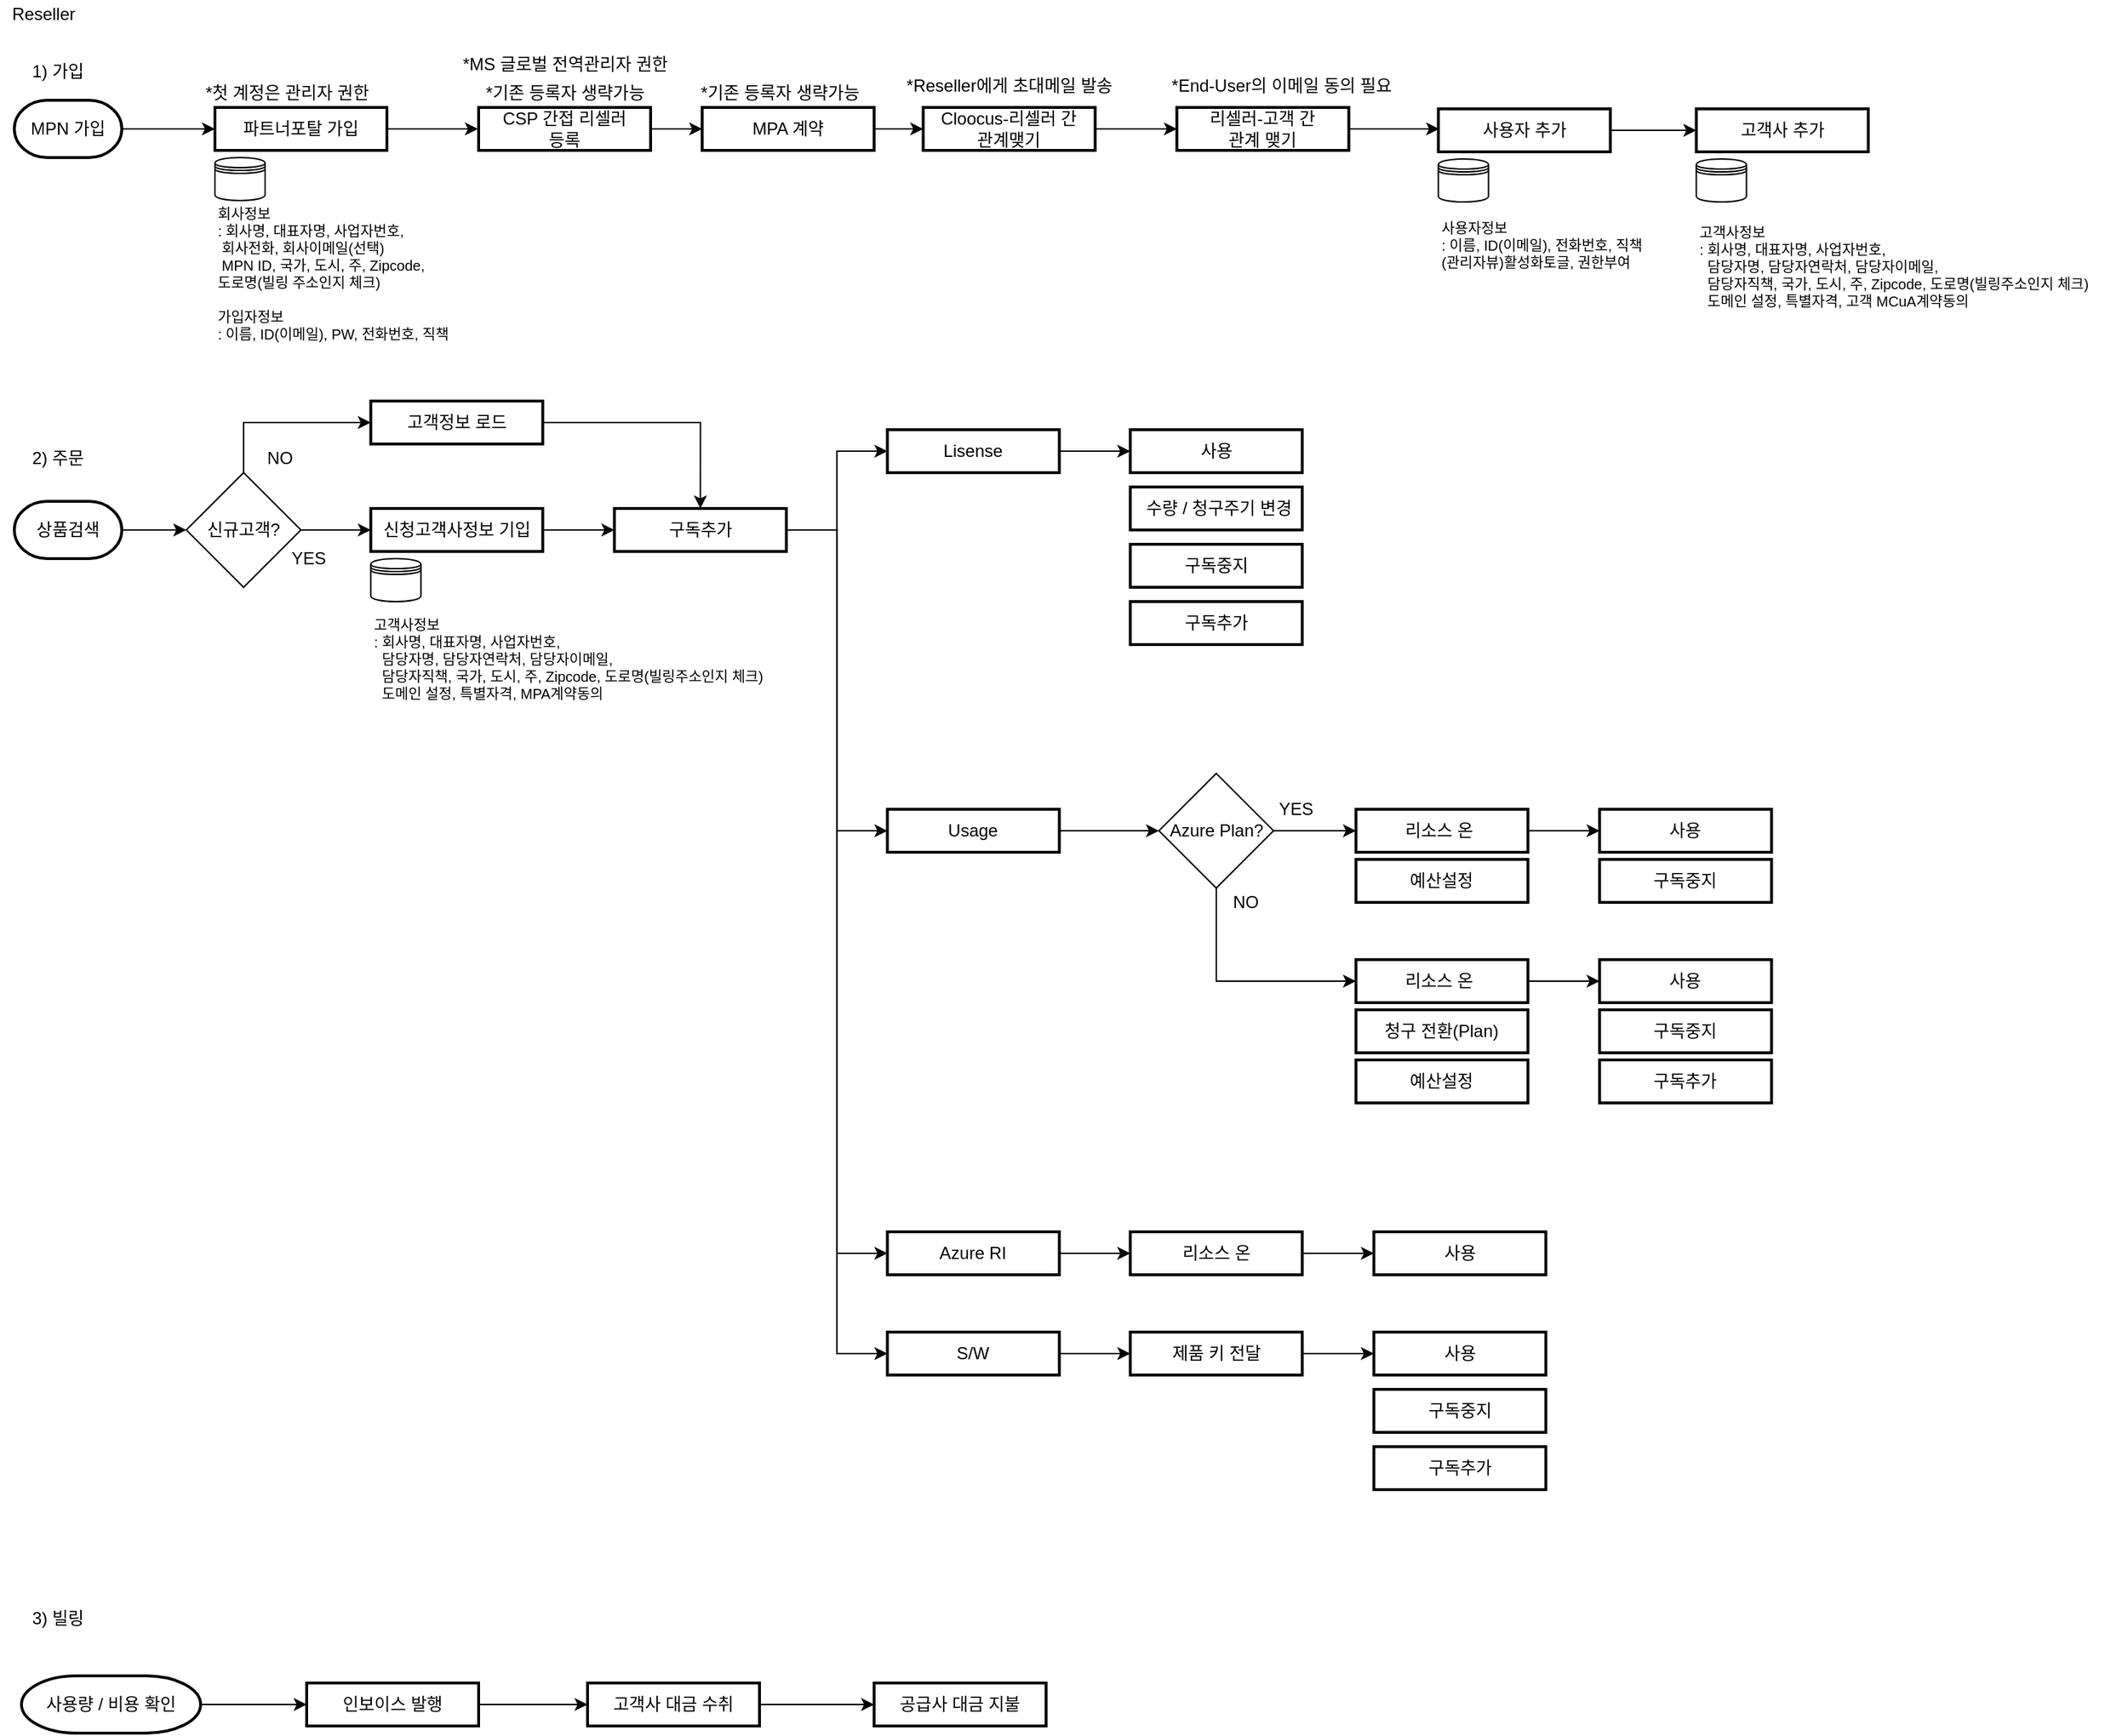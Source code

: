 <mxfile version="15.9.4" type="github">
  <diagram id="EBI2LygRZCxqeJW2eF5e" name="Page-1">
    <mxGraphModel dx="1422" dy="794" grid="1" gridSize="10" guides="1" tooltips="1" connect="1" arrows="1" fold="1" page="1" pageScale="1" pageWidth="827" pageHeight="1169" math="0" shadow="0">
      <root>
        <mxCell id="0" />
        <mxCell id="1" parent="0" />
        <mxCell id="jZ0jSoJBSHUuLXD9sUMY-5" value="Reseller" style="text;html=1;resizable=0;autosize=1;align=center;verticalAlign=middle;points=[];fillColor=none;strokeColor=none;rounded=0;" parent="1" vertex="1">
          <mxGeometry x="20" y="20" width="60" height="20" as="geometry" />
        </mxCell>
        <mxCell id="jZ0jSoJBSHUuLXD9sUMY-8" value="2) 주문" style="text;html=1;resizable=0;autosize=1;align=center;verticalAlign=middle;points=[];fillColor=none;strokeColor=none;rounded=0;" parent="1" vertex="1">
          <mxGeometry x="35" y="330" width="50" height="20" as="geometry" />
        </mxCell>
        <mxCell id="jZ0jSoJBSHUuLXD9sUMY-17" value="1) 가입" style="text;html=1;resizable=0;autosize=1;align=center;verticalAlign=middle;points=[];fillColor=none;strokeColor=none;rounded=0;" parent="1" vertex="1">
          <mxGeometry x="35" y="60" width="50" height="20" as="geometry" />
        </mxCell>
        <mxCell id="jZ0jSoJBSHUuLXD9sUMY-18" value="3) 빌링" style="text;html=1;resizable=0;autosize=1;align=center;verticalAlign=middle;points=[];fillColor=none;strokeColor=none;rounded=0;" parent="1" vertex="1">
          <mxGeometry x="35" y="1140" width="50" height="20" as="geometry" />
        </mxCell>
        <mxCell id="jZ0jSoJBSHUuLXD9sUMY-29" style="edgeStyle=orthogonalEdgeStyle;rounded=0;orthogonalLoop=1;jettySize=auto;html=1;entryX=0;entryY=0.5;entryDx=0;entryDy=0;" parent="1" source="jZ0jSoJBSHUuLXD9sUMY-20" target="jZ0jSoJBSHUuLXD9sUMY-21" edge="1">
          <mxGeometry relative="1" as="geometry" />
        </mxCell>
        <mxCell id="jZ0jSoJBSHUuLXD9sUMY-20" value="MPN 가입" style="strokeWidth=2;html=1;shape=mxgraph.flowchart.terminator;whiteSpace=wrap;" parent="1" vertex="1">
          <mxGeometry x="30" y="90" width="75" height="40" as="geometry" />
        </mxCell>
        <mxCell id="jZ0jSoJBSHUuLXD9sUMY-31" style="edgeStyle=orthogonalEdgeStyle;rounded=0;orthogonalLoop=1;jettySize=auto;html=1;entryX=0;entryY=0.5;entryDx=0;entryDy=0;" parent="1" source="jZ0jSoJBSHUuLXD9sUMY-21" edge="1">
          <mxGeometry relative="1" as="geometry">
            <mxPoint x="353.5" y="110" as="targetPoint" />
          </mxGeometry>
        </mxCell>
        <mxCell id="jZ0jSoJBSHUuLXD9sUMY-21" value="파트너포탈 가입" style="whiteSpace=wrap;html=1;strokeWidth=2;" parent="1" vertex="1">
          <mxGeometry x="170" y="95" width="120" height="30" as="geometry" />
        </mxCell>
        <mxCell id="jZ0jSoJBSHUuLXD9sUMY-22" value="*첫 계정은 관리자 권한" style="text;html=1;resizable=0;autosize=1;align=center;verticalAlign=middle;points=[];fillColor=none;strokeColor=none;rounded=0;" parent="1" vertex="1">
          <mxGeometry x="150" y="75" width="140" height="20" as="geometry" />
        </mxCell>
        <mxCell id="jZ0jSoJBSHUuLXD9sUMY-33" style="edgeStyle=orthogonalEdgeStyle;rounded=0;orthogonalLoop=1;jettySize=auto;html=1;entryX=0;entryY=0.5;entryDx=0;entryDy=0;" parent="1" source="jZ0jSoJBSHUuLXD9sUMY-25" target="jZ0jSoJBSHUuLXD9sUMY-26" edge="1">
          <mxGeometry relative="1" as="geometry" />
        </mxCell>
        <mxCell id="jZ0jSoJBSHUuLXD9sUMY-25" value="Cloocus-리셀러 간&lt;br&gt;관계맺기" style="whiteSpace=wrap;html=1;strokeWidth=2;" parent="1" vertex="1">
          <mxGeometry x="664.25" y="95" width="120" height="30" as="geometry" />
        </mxCell>
        <mxCell id="jZ0jSoJBSHUuLXD9sUMY-34" style="edgeStyle=orthogonalEdgeStyle;rounded=0;orthogonalLoop=1;jettySize=auto;html=1;entryX=0;entryY=0.5;entryDx=0;entryDy=0;" parent="1" source="jZ0jSoJBSHUuLXD9sUMY-26" edge="1">
          <mxGeometry relative="1" as="geometry">
            <mxPoint x="1024.25" y="110" as="targetPoint" />
          </mxGeometry>
        </mxCell>
        <mxCell id="jZ0jSoJBSHUuLXD9sUMY-26" value="리셀러-고객 간&lt;br&gt;관계 맺기" style="whiteSpace=wrap;html=1;strokeWidth=2;" parent="1" vertex="1">
          <mxGeometry x="841.25" y="95" width="120" height="30" as="geometry" />
        </mxCell>
        <mxCell id="w1osnGguPHcnNslTpG4n-14" value="" style="edgeStyle=orthogonalEdgeStyle;rounded=0;orthogonalLoop=1;jettySize=auto;html=1;" edge="1" parent="1" source="jZ0jSoJBSHUuLXD9sUMY-27" target="w1osnGguPHcnNslTpG4n-13">
          <mxGeometry relative="1" as="geometry" />
        </mxCell>
        <mxCell id="jZ0jSoJBSHUuLXD9sUMY-27" value="CSP 간접 리셀러&lt;br&gt;등록" style="whiteSpace=wrap;html=1;strokeWidth=2;" parent="1" vertex="1">
          <mxGeometry x="354" y="95" width="120" height="30" as="geometry" />
        </mxCell>
        <mxCell id="jZ0jSoJBSHUuLXD9sUMY-39" style="edgeStyle=orthogonalEdgeStyle;rounded=0;orthogonalLoop=1;jettySize=auto;html=1;entryX=0;entryY=0.5;entryDx=0;entryDy=0;" parent="1" source="jZ0jSoJBSHUuLXD9sUMY-35" target="jZ0jSoJBSHUuLXD9sUMY-36" edge="1">
          <mxGeometry relative="1" as="geometry" />
        </mxCell>
        <mxCell id="jZ0jSoJBSHUuLXD9sUMY-35" value="사용자 추가" style="whiteSpace=wrap;html=1;strokeWidth=2;" parent="1" vertex="1">
          <mxGeometry x="1023.75" y="96" width="120" height="30" as="geometry" />
        </mxCell>
        <mxCell id="jZ0jSoJBSHUuLXD9sUMY-36" value="고객사 추가" style="whiteSpace=wrap;html=1;strokeWidth=2;" parent="1" vertex="1">
          <mxGeometry x="1203.75" y="96" width="120" height="30" as="geometry" />
        </mxCell>
        <mxCell id="jZ0jSoJBSHUuLXD9sUMY-41" value="*End-User의 이메일 동의 필요" style="text;html=1;resizable=0;autosize=1;align=center;verticalAlign=middle;points=[];fillColor=none;strokeColor=none;rounded=0;" parent="1" vertex="1">
          <mxGeometry x="823.75" y="70" width="180" height="20" as="geometry" />
        </mxCell>
        <mxCell id="Zp6rRj_maZluac3LyFAB-7" value="회사정보&lt;br&gt;: 회사명, 대표자명, 사업자번호, &lt;br&gt;&amp;nbsp;회사전화, 회사이메일(선택)&lt;br style=&quot;font-size: 10px&quot;&gt;&amp;nbsp;MPN ID, 국가, 도시, 주, Zipcode, &lt;br&gt;도로명(빌링 주소인지 체크)&lt;br style=&quot;font-size: 10px&quot;&gt;&lt;div style=&quot;font-size: 10px&quot;&gt;&lt;span style=&quot;font-size: 10px&quot;&gt;&lt;br&gt;&lt;/span&gt;&lt;/div&gt;&lt;div style=&quot;font-size: 10px&quot;&gt;&lt;span style=&quot;font-size: 10px&quot;&gt;가입자정보&lt;/span&gt;&lt;/div&gt;&lt;div style=&quot;font-size: 10px&quot;&gt;&lt;span style=&quot;font-size: 10px&quot;&gt;: 이름, ID(이메일), PW, 전화번호, 직책&lt;/span&gt;&lt;/div&gt;" style="text;html=1;resizable=0;autosize=1;align=left;verticalAlign=middle;points=[];fillColor=none;strokeColor=none;rounded=0;fontSize=10;" parent="1" vertex="1">
          <mxGeometry x="170" y="161" width="190" height="100" as="geometry" />
        </mxCell>
        <mxCell id="Zp6rRj_maZluac3LyFAB-8" value="" style="shape=datastore;whiteSpace=wrap;html=1;" parent="1" vertex="1">
          <mxGeometry x="170" y="130" width="35" height="30" as="geometry" />
        </mxCell>
        <mxCell id="Zp6rRj_maZluac3LyFAB-9" value="" style="shape=datastore;whiteSpace=wrap;html=1;" parent="1" vertex="1">
          <mxGeometry x="1023.75" y="131" width="35" height="30" as="geometry" />
        </mxCell>
        <mxCell id="Zp6rRj_maZluac3LyFAB-10" value="&lt;span&gt;사용자정보&lt;/span&gt;&lt;br&gt;&lt;div style=&quot;font-size: 10px&quot;&gt;&lt;span style=&quot;font-size: 10px&quot;&gt;: 이름, ID(이메일), 전화번호, 직책&lt;/span&gt;&lt;/div&gt;&lt;div style=&quot;font-size: 10px&quot;&gt;&lt;span&gt;(관리자뷰)활성화토글, 권한부여&amp;nbsp;&lt;/span&gt;&lt;/div&gt;" style="text;html=1;resizable=0;autosize=1;align=left;verticalAlign=middle;points=[];fillColor=none;strokeColor=none;rounded=0;fontSize=10;" parent="1" vertex="1">
          <mxGeometry x="1023.75" y="171" width="160" height="40" as="geometry" />
        </mxCell>
        <mxCell id="Zp6rRj_maZluac3LyFAB-11" value="" style="shape=datastore;whiteSpace=wrap;html=1;" parent="1" vertex="1">
          <mxGeometry x="1203.75" y="131" width="35" height="30" as="geometry" />
        </mxCell>
        <mxCell id="Zp6rRj_maZluac3LyFAB-12" value="&lt;span&gt;고객사정보&lt;/span&gt;&lt;br&gt;&lt;div style=&quot;font-size: 10px&quot;&gt;&lt;span style=&quot;font-size: 10px&quot;&gt;: 회사명, 대표자명, 사업자번호,&lt;br&gt;&lt;/span&gt;&lt;/div&gt;&lt;div style=&quot;font-size: 10px&quot;&gt;&lt;span style=&quot;font-size: 10px&quot;&gt;&amp;nbsp; 담당자명, 담당자연락처, 담당자이메일,&lt;/span&gt;&lt;/div&gt;&lt;div style=&quot;font-size: 10px&quot;&gt;&lt;span style=&quot;font-size: 10px&quot;&gt;&amp;nbsp; 담당자직책,&amp;nbsp;&lt;/span&gt;&lt;span&gt;국가, 도시, 주, Zipcode, 도로명(빌링주소인지 체크)&lt;/span&gt;&lt;/div&gt;&lt;div style=&quot;font-size: 10px&quot;&gt;&lt;span style=&quot;font-size: 10px&quot;&gt;&amp;nbsp; 도메인 설정, 특별자격, 고객 MCuA계약동의&lt;/span&gt;&lt;/div&gt;" style="text;html=1;resizable=0;autosize=1;align=left;verticalAlign=middle;points=[];fillColor=none;strokeColor=none;rounded=0;fontSize=10;" parent="1" vertex="1">
          <mxGeometry x="1203.75" y="171" width="300" height="70" as="geometry" />
        </mxCell>
        <mxCell id="Zp6rRj_maZluac3LyFAB-14" value="*Reseller에게 초대메일 발송" style="text;html=1;resizable=0;autosize=1;align=center;verticalAlign=middle;points=[];fillColor=none;strokeColor=none;rounded=0;" parent="1" vertex="1">
          <mxGeometry x="639.25" y="70" width="170" height="20" as="geometry" />
        </mxCell>
        <mxCell id="Zp6rRj_maZluac3LyFAB-15" value="*MS 글로벌 전역관리자 권한" style="text;html=1;resizable=0;autosize=1;align=center;verticalAlign=middle;points=[];fillColor=none;strokeColor=none;rounded=0;" parent="1" vertex="1">
          <mxGeometry x="329" y="55" width="170" height="20" as="geometry" />
        </mxCell>
        <mxCell id="w1osnGguPHcnNslTpG4n-7" style="edgeStyle=orthogonalEdgeStyle;rounded=0;orthogonalLoop=1;jettySize=auto;html=1;entryX=0;entryY=0.5;entryDx=0;entryDy=0;" edge="1" parent="1" source="MoLYa7cNz7H3YmrfVmoX-1" target="w1osnGguPHcnNslTpG4n-1">
          <mxGeometry relative="1" as="geometry" />
        </mxCell>
        <mxCell id="MoLYa7cNz7H3YmrfVmoX-1" value="상품검색" style="strokeWidth=2;html=1;shape=mxgraph.flowchart.terminator;whiteSpace=wrap;" parent="1" vertex="1">
          <mxGeometry x="30" y="370" width="75" height="40" as="geometry" />
        </mxCell>
        <mxCell id="MoLYa7cNz7H3YmrfVmoX-5" value="" style="edgeStyle=orthogonalEdgeStyle;rounded=0;orthogonalLoop=1;jettySize=auto;html=1;" parent="1" source="MoLYa7cNz7H3YmrfVmoX-2" target="MoLYa7cNz7H3YmrfVmoX-4" edge="1">
          <mxGeometry relative="1" as="geometry" />
        </mxCell>
        <mxCell id="MoLYa7cNz7H3YmrfVmoX-2" value="신청고객사정보 기입" style="whiteSpace=wrap;html=1;strokeWidth=2;" parent="1" vertex="1">
          <mxGeometry x="278.75" y="375" width="120" height="30" as="geometry" />
        </mxCell>
        <mxCell id="MoLYa7cNz7H3YmrfVmoX-11" style="edgeStyle=orthogonalEdgeStyle;rounded=0;orthogonalLoop=1;jettySize=auto;html=1;entryX=0;entryY=0.5;entryDx=0;entryDy=0;" parent="1" source="MoLYa7cNz7H3YmrfVmoX-4" target="MoLYa7cNz7H3YmrfVmoX-6" edge="1">
          <mxGeometry relative="1" as="geometry" />
        </mxCell>
        <mxCell id="MoLYa7cNz7H3YmrfVmoX-12" style="edgeStyle=orthogonalEdgeStyle;rounded=0;orthogonalLoop=1;jettySize=auto;html=1;entryX=0;entryY=0.5;entryDx=0;entryDy=0;" parent="1" source="MoLYa7cNz7H3YmrfVmoX-4" target="MoLYa7cNz7H3YmrfVmoX-7" edge="1">
          <mxGeometry relative="1" as="geometry" />
        </mxCell>
        <mxCell id="MoLYa7cNz7H3YmrfVmoX-13" style="edgeStyle=orthogonalEdgeStyle;rounded=0;orthogonalLoop=1;jettySize=auto;html=1;entryX=0;entryY=0.5;entryDx=0;entryDy=0;" parent="1" source="MoLYa7cNz7H3YmrfVmoX-4" target="MoLYa7cNz7H3YmrfVmoX-8" edge="1">
          <mxGeometry relative="1" as="geometry" />
        </mxCell>
        <mxCell id="MoLYa7cNz7H3YmrfVmoX-14" style="edgeStyle=orthogonalEdgeStyle;rounded=0;orthogonalLoop=1;jettySize=auto;html=1;entryX=0;entryY=0.5;entryDx=0;entryDy=0;" parent="1" source="MoLYa7cNz7H3YmrfVmoX-4" target="MoLYa7cNz7H3YmrfVmoX-9" edge="1">
          <mxGeometry relative="1" as="geometry" />
        </mxCell>
        <mxCell id="MoLYa7cNz7H3YmrfVmoX-4" value="구독추가" style="whiteSpace=wrap;html=1;strokeWidth=2;" parent="1" vertex="1">
          <mxGeometry x="448.75" y="375" width="120" height="30" as="geometry" />
        </mxCell>
        <mxCell id="MoLYa7cNz7H3YmrfVmoX-23" style="edgeStyle=orthogonalEdgeStyle;rounded=0;orthogonalLoop=1;jettySize=auto;html=1;entryX=0;entryY=0.5;entryDx=0;entryDy=0;" parent="1" source="MoLYa7cNz7H3YmrfVmoX-6" target="MoLYa7cNz7H3YmrfVmoX-20" edge="1">
          <mxGeometry relative="1" as="geometry" />
        </mxCell>
        <mxCell id="MoLYa7cNz7H3YmrfVmoX-6" value="Lisense" style="whiteSpace=wrap;html=1;strokeWidth=2;" parent="1" vertex="1">
          <mxGeometry x="639.25" y="320" width="120" height="30" as="geometry" />
        </mxCell>
        <mxCell id="MoLYa7cNz7H3YmrfVmoX-34" style="edgeStyle=orthogonalEdgeStyle;rounded=0;orthogonalLoop=1;jettySize=auto;html=1;entryX=0;entryY=0.5;entryDx=0;entryDy=0;" parent="1" source="MoLYa7cNz7H3YmrfVmoX-7" target="MoLYa7cNz7H3YmrfVmoX-33" edge="1">
          <mxGeometry relative="1" as="geometry" />
        </mxCell>
        <mxCell id="MoLYa7cNz7H3YmrfVmoX-7" value="Usage" style="whiteSpace=wrap;html=1;strokeWidth=2;" parent="1" vertex="1">
          <mxGeometry x="639.25" y="585" width="120" height="30" as="geometry" />
        </mxCell>
        <mxCell id="MoLYa7cNz7H3YmrfVmoX-50" value="" style="edgeStyle=orthogonalEdgeStyle;rounded=0;orthogonalLoop=1;jettySize=auto;html=1;" parent="1" source="MoLYa7cNz7H3YmrfVmoX-8" target="MoLYa7cNz7H3YmrfVmoX-48" edge="1">
          <mxGeometry relative="1" as="geometry" />
        </mxCell>
        <mxCell id="MoLYa7cNz7H3YmrfVmoX-8" value="Azure RI" style="whiteSpace=wrap;html=1;strokeWidth=2;" parent="1" vertex="1">
          <mxGeometry x="639.25" y="880" width="120" height="30" as="geometry" />
        </mxCell>
        <mxCell id="MoLYa7cNz7H3YmrfVmoX-56" style="edgeStyle=orthogonalEdgeStyle;rounded=0;orthogonalLoop=1;jettySize=auto;html=1;entryX=0;entryY=0.5;entryDx=0;entryDy=0;" parent="1" source="MoLYa7cNz7H3YmrfVmoX-9" target="MoLYa7cNz7H3YmrfVmoX-55" edge="1">
          <mxGeometry relative="1" as="geometry" />
        </mxCell>
        <mxCell id="MoLYa7cNz7H3YmrfVmoX-9" value="S/W" style="whiteSpace=wrap;html=1;strokeWidth=2;" parent="1" vertex="1">
          <mxGeometry x="639.25" y="950" width="120" height="30" as="geometry" />
        </mxCell>
        <mxCell id="MoLYa7cNz7H3YmrfVmoX-15" value="&amp;nbsp;수량 / 청구주기 변경" style="whiteSpace=wrap;html=1;strokeWidth=2;" parent="1" vertex="1">
          <mxGeometry x="808.75" y="360" width="120" height="30" as="geometry" />
        </mxCell>
        <mxCell id="MoLYa7cNz7H3YmrfVmoX-19" value="구독중지" style="whiteSpace=wrap;html=1;strokeWidth=2;" parent="1" vertex="1">
          <mxGeometry x="808.75" y="400" width="120" height="30" as="geometry" />
        </mxCell>
        <mxCell id="MoLYa7cNz7H3YmrfVmoX-20" value="사용" style="whiteSpace=wrap;html=1;strokeWidth=2;" parent="1" vertex="1">
          <mxGeometry x="808.75" y="320" width="120" height="30" as="geometry" />
        </mxCell>
        <mxCell id="MoLYa7cNz7H3YmrfVmoX-28" value="구독중지" style="whiteSpace=wrap;html=1;strokeWidth=2;" parent="1" vertex="1">
          <mxGeometry x="1136.25" y="620" width="120" height="30" as="geometry" />
        </mxCell>
        <mxCell id="MoLYa7cNz7H3YmrfVmoX-29" value="청구 전환(Plan)" style="whiteSpace=wrap;html=1;strokeWidth=2;" parent="1" vertex="1">
          <mxGeometry x="966.25" y="725" width="120" height="30" as="geometry" />
        </mxCell>
        <mxCell id="MoLYa7cNz7H3YmrfVmoX-37" style="edgeStyle=orthogonalEdgeStyle;rounded=0;orthogonalLoop=1;jettySize=auto;html=1;entryX=0;entryY=0.5;entryDx=0;entryDy=0;" parent="1" source="MoLYa7cNz7H3YmrfVmoX-30" target="MoLYa7cNz7H3YmrfVmoX-36" edge="1">
          <mxGeometry relative="1" as="geometry" />
        </mxCell>
        <mxCell id="MoLYa7cNz7H3YmrfVmoX-30" value="리소스 온&amp;nbsp;" style="whiteSpace=wrap;html=1;strokeWidth=2;" parent="1" vertex="1">
          <mxGeometry x="966.25" y="585" width="120" height="30" as="geometry" />
        </mxCell>
        <mxCell id="MoLYa7cNz7H3YmrfVmoX-31" value="구독추가" style="whiteSpace=wrap;html=1;strokeWidth=2;" parent="1" vertex="1">
          <mxGeometry x="808.75" y="440" width="120" height="30" as="geometry" />
        </mxCell>
        <mxCell id="MoLYa7cNz7H3YmrfVmoX-32" value="&lt;span&gt;고객사정보&lt;/span&gt;&lt;br&gt;&lt;div style=&quot;font-size: 10px&quot;&gt;&lt;span style=&quot;font-size: 10px&quot;&gt;:&amp;nbsp;&lt;/span&gt;&lt;span&gt;회사명, 대표자명, 사업자번호,&lt;/span&gt;&lt;/div&gt;&lt;div style=&quot;font-size: 10px&quot;&gt;&lt;span style=&quot;font-size: 10px&quot;&gt;&amp;nbsp; 담당자명, 담당자연락처, 담당자이메일,&lt;/span&gt;&lt;/div&gt;&lt;div style=&quot;font-size: 10px&quot;&gt;&lt;span style=&quot;font-size: 10px&quot;&gt;&amp;nbsp; 담당자직책,&amp;nbsp;&lt;/span&gt;&lt;span&gt;국가, 도시, 주, Zipcode, 도로명(빌링주소인지 체크)&lt;/span&gt;&lt;/div&gt;&lt;div style=&quot;font-size: 10px&quot;&gt;&lt;span style=&quot;font-size: 10px&quot;&gt;&amp;nbsp; 도메인 설정, 특별자격, MPA계약동의&lt;/span&gt;&lt;/div&gt;" style="text;html=1;resizable=0;autosize=1;align=left;verticalAlign=middle;points=[];fillColor=none;strokeColor=none;rounded=0;fontSize=10;" parent="1" vertex="1">
          <mxGeometry x="278.75" y="445" width="300" height="70" as="geometry" />
        </mxCell>
        <mxCell id="MoLYa7cNz7H3YmrfVmoX-35" style="edgeStyle=orthogonalEdgeStyle;rounded=0;orthogonalLoop=1;jettySize=auto;html=1;entryX=0;entryY=0.5;entryDx=0;entryDy=0;" parent="1" source="MoLYa7cNz7H3YmrfVmoX-33" target="MoLYa7cNz7H3YmrfVmoX-30" edge="1">
          <mxGeometry relative="1" as="geometry" />
        </mxCell>
        <mxCell id="MoLYa7cNz7H3YmrfVmoX-43" style="edgeStyle=orthogonalEdgeStyle;rounded=0;orthogonalLoop=1;jettySize=auto;html=1;entryX=0;entryY=0.5;entryDx=0;entryDy=0;" parent="1" source="MoLYa7cNz7H3YmrfVmoX-33" target="MoLYa7cNz7H3YmrfVmoX-41" edge="1">
          <mxGeometry relative="1" as="geometry">
            <Array as="points">
              <mxPoint x="868.75" y="705" />
            </Array>
          </mxGeometry>
        </mxCell>
        <mxCell id="MoLYa7cNz7H3YmrfVmoX-33" value="Azure Plan?" style="rhombus;whiteSpace=wrap;html=1;" parent="1" vertex="1">
          <mxGeometry x="828.75" y="560" width="80" height="80" as="geometry" />
        </mxCell>
        <mxCell id="MoLYa7cNz7H3YmrfVmoX-36" value="사용" style="whiteSpace=wrap;html=1;strokeWidth=2;" parent="1" vertex="1">
          <mxGeometry x="1136.25" y="585" width="120" height="30" as="geometry" />
        </mxCell>
        <mxCell id="MoLYa7cNz7H3YmrfVmoX-38" value="YES" style="text;html=1;resizable=0;autosize=1;align=center;verticalAlign=middle;points=[];fillColor=none;strokeColor=none;rounded=0;" parent="1" vertex="1">
          <mxGeometry x="903.75" y="575" width="40" height="20" as="geometry" />
        </mxCell>
        <mxCell id="MoLYa7cNz7H3YmrfVmoX-39" value="NO" style="text;html=1;resizable=0;autosize=1;align=center;verticalAlign=middle;points=[];fillColor=none;strokeColor=none;rounded=0;" parent="1" vertex="1">
          <mxGeometry x="873.75" y="640" width="30" height="20" as="geometry" />
        </mxCell>
        <mxCell id="MoLYa7cNz7H3YmrfVmoX-40" value="예산설정" style="whiteSpace=wrap;html=1;strokeWidth=2;" parent="1" vertex="1">
          <mxGeometry x="966.25" y="620" width="120" height="30" as="geometry" />
        </mxCell>
        <mxCell id="MoLYa7cNz7H3YmrfVmoX-47" value="" style="edgeStyle=orthogonalEdgeStyle;rounded=0;orthogonalLoop=1;jettySize=auto;html=1;" parent="1" source="MoLYa7cNz7H3YmrfVmoX-41" target="MoLYa7cNz7H3YmrfVmoX-45" edge="1">
          <mxGeometry relative="1" as="geometry" />
        </mxCell>
        <mxCell id="MoLYa7cNz7H3YmrfVmoX-41" value="리소스 온&amp;nbsp;" style="whiteSpace=wrap;html=1;strokeWidth=2;" parent="1" vertex="1">
          <mxGeometry x="966.25" y="690" width="120" height="30" as="geometry" />
        </mxCell>
        <mxCell id="MoLYa7cNz7H3YmrfVmoX-42" value="예산설정" style="whiteSpace=wrap;html=1;strokeWidth=2;" parent="1" vertex="1">
          <mxGeometry x="966.25" y="760" width="120" height="30" as="geometry" />
        </mxCell>
        <mxCell id="MoLYa7cNz7H3YmrfVmoX-44" value="구독중지" style="whiteSpace=wrap;html=1;strokeWidth=2;" parent="1" vertex="1">
          <mxGeometry x="1136.25" y="725" width="120" height="30" as="geometry" />
        </mxCell>
        <mxCell id="MoLYa7cNz7H3YmrfVmoX-45" value="사용" style="whiteSpace=wrap;html=1;strokeWidth=2;" parent="1" vertex="1">
          <mxGeometry x="1136.25" y="690" width="120" height="30" as="geometry" />
        </mxCell>
        <mxCell id="MoLYa7cNz7H3YmrfVmoX-46" value="구독추가" style="whiteSpace=wrap;html=1;strokeWidth=2;" parent="1" vertex="1">
          <mxGeometry x="1136.25" y="760" width="120" height="30" as="geometry" />
        </mxCell>
        <mxCell id="MoLYa7cNz7H3YmrfVmoX-51" value="" style="edgeStyle=orthogonalEdgeStyle;rounded=0;orthogonalLoop=1;jettySize=auto;html=1;" parent="1" source="MoLYa7cNz7H3YmrfVmoX-48" target="MoLYa7cNz7H3YmrfVmoX-49" edge="1">
          <mxGeometry relative="1" as="geometry" />
        </mxCell>
        <mxCell id="MoLYa7cNz7H3YmrfVmoX-48" value="리소스 온" style="whiteSpace=wrap;html=1;strokeWidth=2;" parent="1" vertex="1">
          <mxGeometry x="808.75" y="880" width="120" height="30" as="geometry" />
        </mxCell>
        <mxCell id="MoLYa7cNz7H3YmrfVmoX-49" value="사용" style="whiteSpace=wrap;html=1;strokeWidth=2;" parent="1" vertex="1">
          <mxGeometry x="978.75" y="880" width="120" height="30" as="geometry" />
        </mxCell>
        <mxCell id="MoLYa7cNz7H3YmrfVmoX-52" value="구독중지" style="whiteSpace=wrap;html=1;strokeWidth=2;" parent="1" vertex="1">
          <mxGeometry x="978.75" y="990" width="120" height="30" as="geometry" />
        </mxCell>
        <mxCell id="MoLYa7cNz7H3YmrfVmoX-53" value="사용" style="whiteSpace=wrap;html=1;strokeWidth=2;" parent="1" vertex="1">
          <mxGeometry x="978.75" y="950" width="120" height="30" as="geometry" />
        </mxCell>
        <mxCell id="MoLYa7cNz7H3YmrfVmoX-54" value="구독추가" style="whiteSpace=wrap;html=1;strokeWidth=2;" parent="1" vertex="1">
          <mxGeometry x="978.75" y="1030" width="120" height="30" as="geometry" />
        </mxCell>
        <mxCell id="MoLYa7cNz7H3YmrfVmoX-57" style="edgeStyle=orthogonalEdgeStyle;rounded=0;orthogonalLoop=1;jettySize=auto;html=1;entryX=0;entryY=0.5;entryDx=0;entryDy=0;" parent="1" source="MoLYa7cNz7H3YmrfVmoX-55" target="MoLYa7cNz7H3YmrfVmoX-53" edge="1">
          <mxGeometry relative="1" as="geometry" />
        </mxCell>
        <mxCell id="MoLYa7cNz7H3YmrfVmoX-55" value="제품 키 전달" style="whiteSpace=wrap;html=1;strokeWidth=2;" parent="1" vertex="1">
          <mxGeometry x="808.75" y="950" width="120" height="30" as="geometry" />
        </mxCell>
        <mxCell id="MoLYa7cNz7H3YmrfVmoX-58" value="" style="shape=datastore;whiteSpace=wrap;html=1;" parent="1" vertex="1">
          <mxGeometry x="278.75" y="410" width="35" height="30" as="geometry" />
        </mxCell>
        <mxCell id="MoLYa7cNz7H3YmrfVmoX-62" style="edgeStyle=orthogonalEdgeStyle;rounded=0;orthogonalLoop=1;jettySize=auto;html=1;entryX=0;entryY=0.5;entryDx=0;entryDy=0;" parent="1" source="MoLYa7cNz7H3YmrfVmoX-60" target="MoLYa7cNz7H3YmrfVmoX-61" edge="1">
          <mxGeometry relative="1" as="geometry" />
        </mxCell>
        <mxCell id="MoLYa7cNz7H3YmrfVmoX-60" value="사용량 / 비용 확인" style="strokeWidth=2;html=1;shape=mxgraph.flowchart.terminator;whiteSpace=wrap;" parent="1" vertex="1">
          <mxGeometry x="35" y="1190" width="125" height="40" as="geometry" />
        </mxCell>
        <mxCell id="MoLYa7cNz7H3YmrfVmoX-64" style="edgeStyle=orthogonalEdgeStyle;rounded=0;orthogonalLoop=1;jettySize=auto;html=1;entryX=0;entryY=0.5;entryDx=0;entryDy=0;" parent="1" source="MoLYa7cNz7H3YmrfVmoX-61" target="MoLYa7cNz7H3YmrfVmoX-63" edge="1">
          <mxGeometry relative="1" as="geometry" />
        </mxCell>
        <mxCell id="MoLYa7cNz7H3YmrfVmoX-61" value="인보이스 발행" style="whiteSpace=wrap;html=1;strokeWidth=2;" parent="1" vertex="1">
          <mxGeometry x="234" y="1195" width="120" height="30" as="geometry" />
        </mxCell>
        <mxCell id="MoLYa7cNz7H3YmrfVmoX-66" style="edgeStyle=orthogonalEdgeStyle;rounded=0;orthogonalLoop=1;jettySize=auto;html=1;entryX=0;entryY=0.5;entryDx=0;entryDy=0;" parent="1" source="MoLYa7cNz7H3YmrfVmoX-63" target="MoLYa7cNz7H3YmrfVmoX-65" edge="1">
          <mxGeometry relative="1" as="geometry" />
        </mxCell>
        <mxCell id="MoLYa7cNz7H3YmrfVmoX-63" value="고객사 대금 수취" style="whiteSpace=wrap;html=1;strokeWidth=2;" parent="1" vertex="1">
          <mxGeometry x="430" y="1195" width="120" height="30" as="geometry" />
        </mxCell>
        <mxCell id="MoLYa7cNz7H3YmrfVmoX-65" value="공급사 대금 지불" style="whiteSpace=wrap;html=1;strokeWidth=2;" parent="1" vertex="1">
          <mxGeometry x="630" y="1195" width="120" height="30" as="geometry" />
        </mxCell>
        <mxCell id="w1osnGguPHcnNslTpG4n-3" style="edgeStyle=orthogonalEdgeStyle;rounded=0;orthogonalLoop=1;jettySize=auto;html=1;entryX=0;entryY=0.5;entryDx=0;entryDy=0;" edge="1" parent="1" source="w1osnGguPHcnNslTpG4n-1" target="MoLYa7cNz7H3YmrfVmoX-2">
          <mxGeometry relative="1" as="geometry" />
        </mxCell>
        <mxCell id="w1osnGguPHcnNslTpG4n-5" style="edgeStyle=orthogonalEdgeStyle;rounded=0;orthogonalLoop=1;jettySize=auto;html=1;entryX=0;entryY=0.5;entryDx=0;entryDy=0;" edge="1" parent="1" source="w1osnGguPHcnNslTpG4n-1" target="w1osnGguPHcnNslTpG4n-4">
          <mxGeometry relative="1" as="geometry">
            <Array as="points">
              <mxPoint x="190" y="315" />
            </Array>
          </mxGeometry>
        </mxCell>
        <mxCell id="w1osnGguPHcnNslTpG4n-1" value="신규고객?" style="rhombus;whiteSpace=wrap;html=1;" vertex="1" parent="1">
          <mxGeometry x="150" y="350" width="80" height="80" as="geometry" />
        </mxCell>
        <mxCell id="w1osnGguPHcnNslTpG4n-6" style="edgeStyle=orthogonalEdgeStyle;rounded=0;orthogonalLoop=1;jettySize=auto;html=1;entryX=0.5;entryY=0;entryDx=0;entryDy=0;" edge="1" parent="1" source="w1osnGguPHcnNslTpG4n-4" target="MoLYa7cNz7H3YmrfVmoX-4">
          <mxGeometry relative="1" as="geometry" />
        </mxCell>
        <mxCell id="w1osnGguPHcnNslTpG4n-4" value="고객정보 로드" style="whiteSpace=wrap;html=1;strokeWidth=2;" vertex="1" parent="1">
          <mxGeometry x="278.75" y="300" width="120" height="30" as="geometry" />
        </mxCell>
        <mxCell id="w1osnGguPHcnNslTpG4n-8" value="YES" style="text;html=1;resizable=0;autosize=1;align=center;verticalAlign=middle;points=[];fillColor=none;strokeColor=none;rounded=0;" vertex="1" parent="1">
          <mxGeometry x="215" y="400" width="40" height="20" as="geometry" />
        </mxCell>
        <mxCell id="w1osnGguPHcnNslTpG4n-9" value="NO" style="text;html=1;resizable=0;autosize=1;align=center;verticalAlign=middle;points=[];fillColor=none;strokeColor=none;rounded=0;" vertex="1" parent="1">
          <mxGeometry x="200" y="330" width="30" height="20" as="geometry" />
        </mxCell>
        <mxCell id="w1osnGguPHcnNslTpG4n-10" value="*기존 등록자 생략가능" style="text;html=1;resizable=0;autosize=1;align=center;verticalAlign=middle;points=[];fillColor=none;strokeColor=none;rounded=0;" vertex="1" parent="1">
          <mxGeometry x="349" y="75" width="130" height="20" as="geometry" />
        </mxCell>
        <mxCell id="w1osnGguPHcnNslTpG4n-17" style="edgeStyle=orthogonalEdgeStyle;rounded=0;orthogonalLoop=1;jettySize=auto;html=1;entryX=0;entryY=0.5;entryDx=0;entryDy=0;" edge="1" parent="1" source="w1osnGguPHcnNslTpG4n-13" target="jZ0jSoJBSHUuLXD9sUMY-25">
          <mxGeometry relative="1" as="geometry" />
        </mxCell>
        <mxCell id="w1osnGguPHcnNslTpG4n-13" value="MPA 계약" style="whiteSpace=wrap;html=1;strokeWidth=2;" vertex="1" parent="1">
          <mxGeometry x="510" y="95" width="120" height="30" as="geometry" />
        </mxCell>
        <mxCell id="w1osnGguPHcnNslTpG4n-18" value="*기존 등록자 생략가능" style="text;html=1;resizable=0;autosize=1;align=center;verticalAlign=middle;points=[];fillColor=none;strokeColor=none;rounded=0;" vertex="1" parent="1">
          <mxGeometry x="499" y="75" width="130" height="20" as="geometry" />
        </mxCell>
      </root>
    </mxGraphModel>
  </diagram>
</mxfile>
